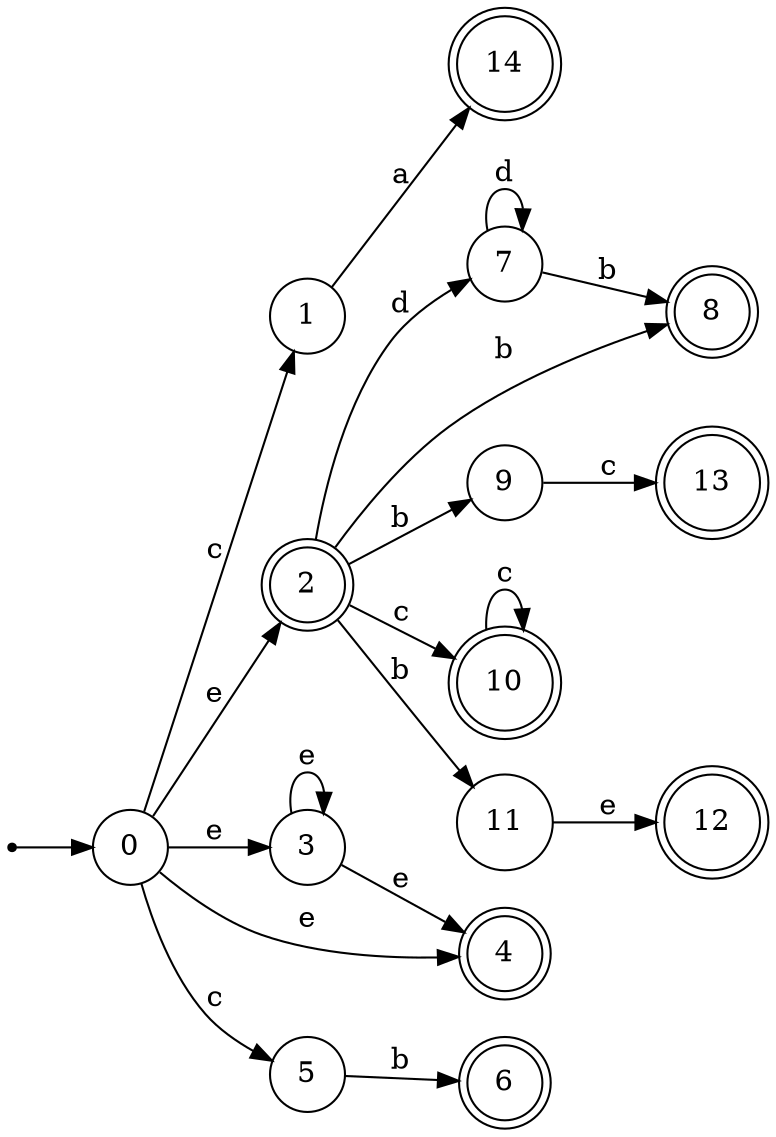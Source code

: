 digraph finite_state_machine {
rankdir=LR;
size="20,20";
node [shape = point]; "dummy0"
node [shape = circle]; "0";
"dummy0" -> "0";
node [shape = circle]; "1";
node [shape = doublecircle]; "2";node [shape = circle]; "3";
node [shape = doublecircle]; "4";node [shape = circle]; "5";
node [shape = doublecircle]; "6";node [shape = circle]; "7";
node [shape = doublecircle]; "8";node [shape = circle]; "9";
node [shape = doublecircle]; "10";node [shape = circle]; "11";
node [shape = doublecircle]; "12";node [shape = doublecircle]; "13";node [shape = doublecircle]; "14";"0" -> "1" [label = "c"];
 "0" -> "5" [label = "c"];
 "0" -> "2" [label = "e"];
 "0" -> "3" [label = "e"];
 "0" -> "4" [label = "e"];
 "5" -> "6" [label = "b"];
 "3" -> "3" [label = "e"];
 "3" -> "4" [label = "e"];
 "2" -> "7" [label = "d"];
 "2" -> "8" [label = "b"];
 "2" -> "9" [label = "b"];
 "2" -> "11" [label = "b"];
 "2" -> "10" [label = "c"];
 "11" -> "12" [label = "e"];
 "10" -> "10" [label = "c"];
 "9" -> "13" [label = "c"];
 "7" -> "7" [label = "d"];
 "7" -> "8" [label = "b"];
 "1" -> "14" [label = "a"];
 }
